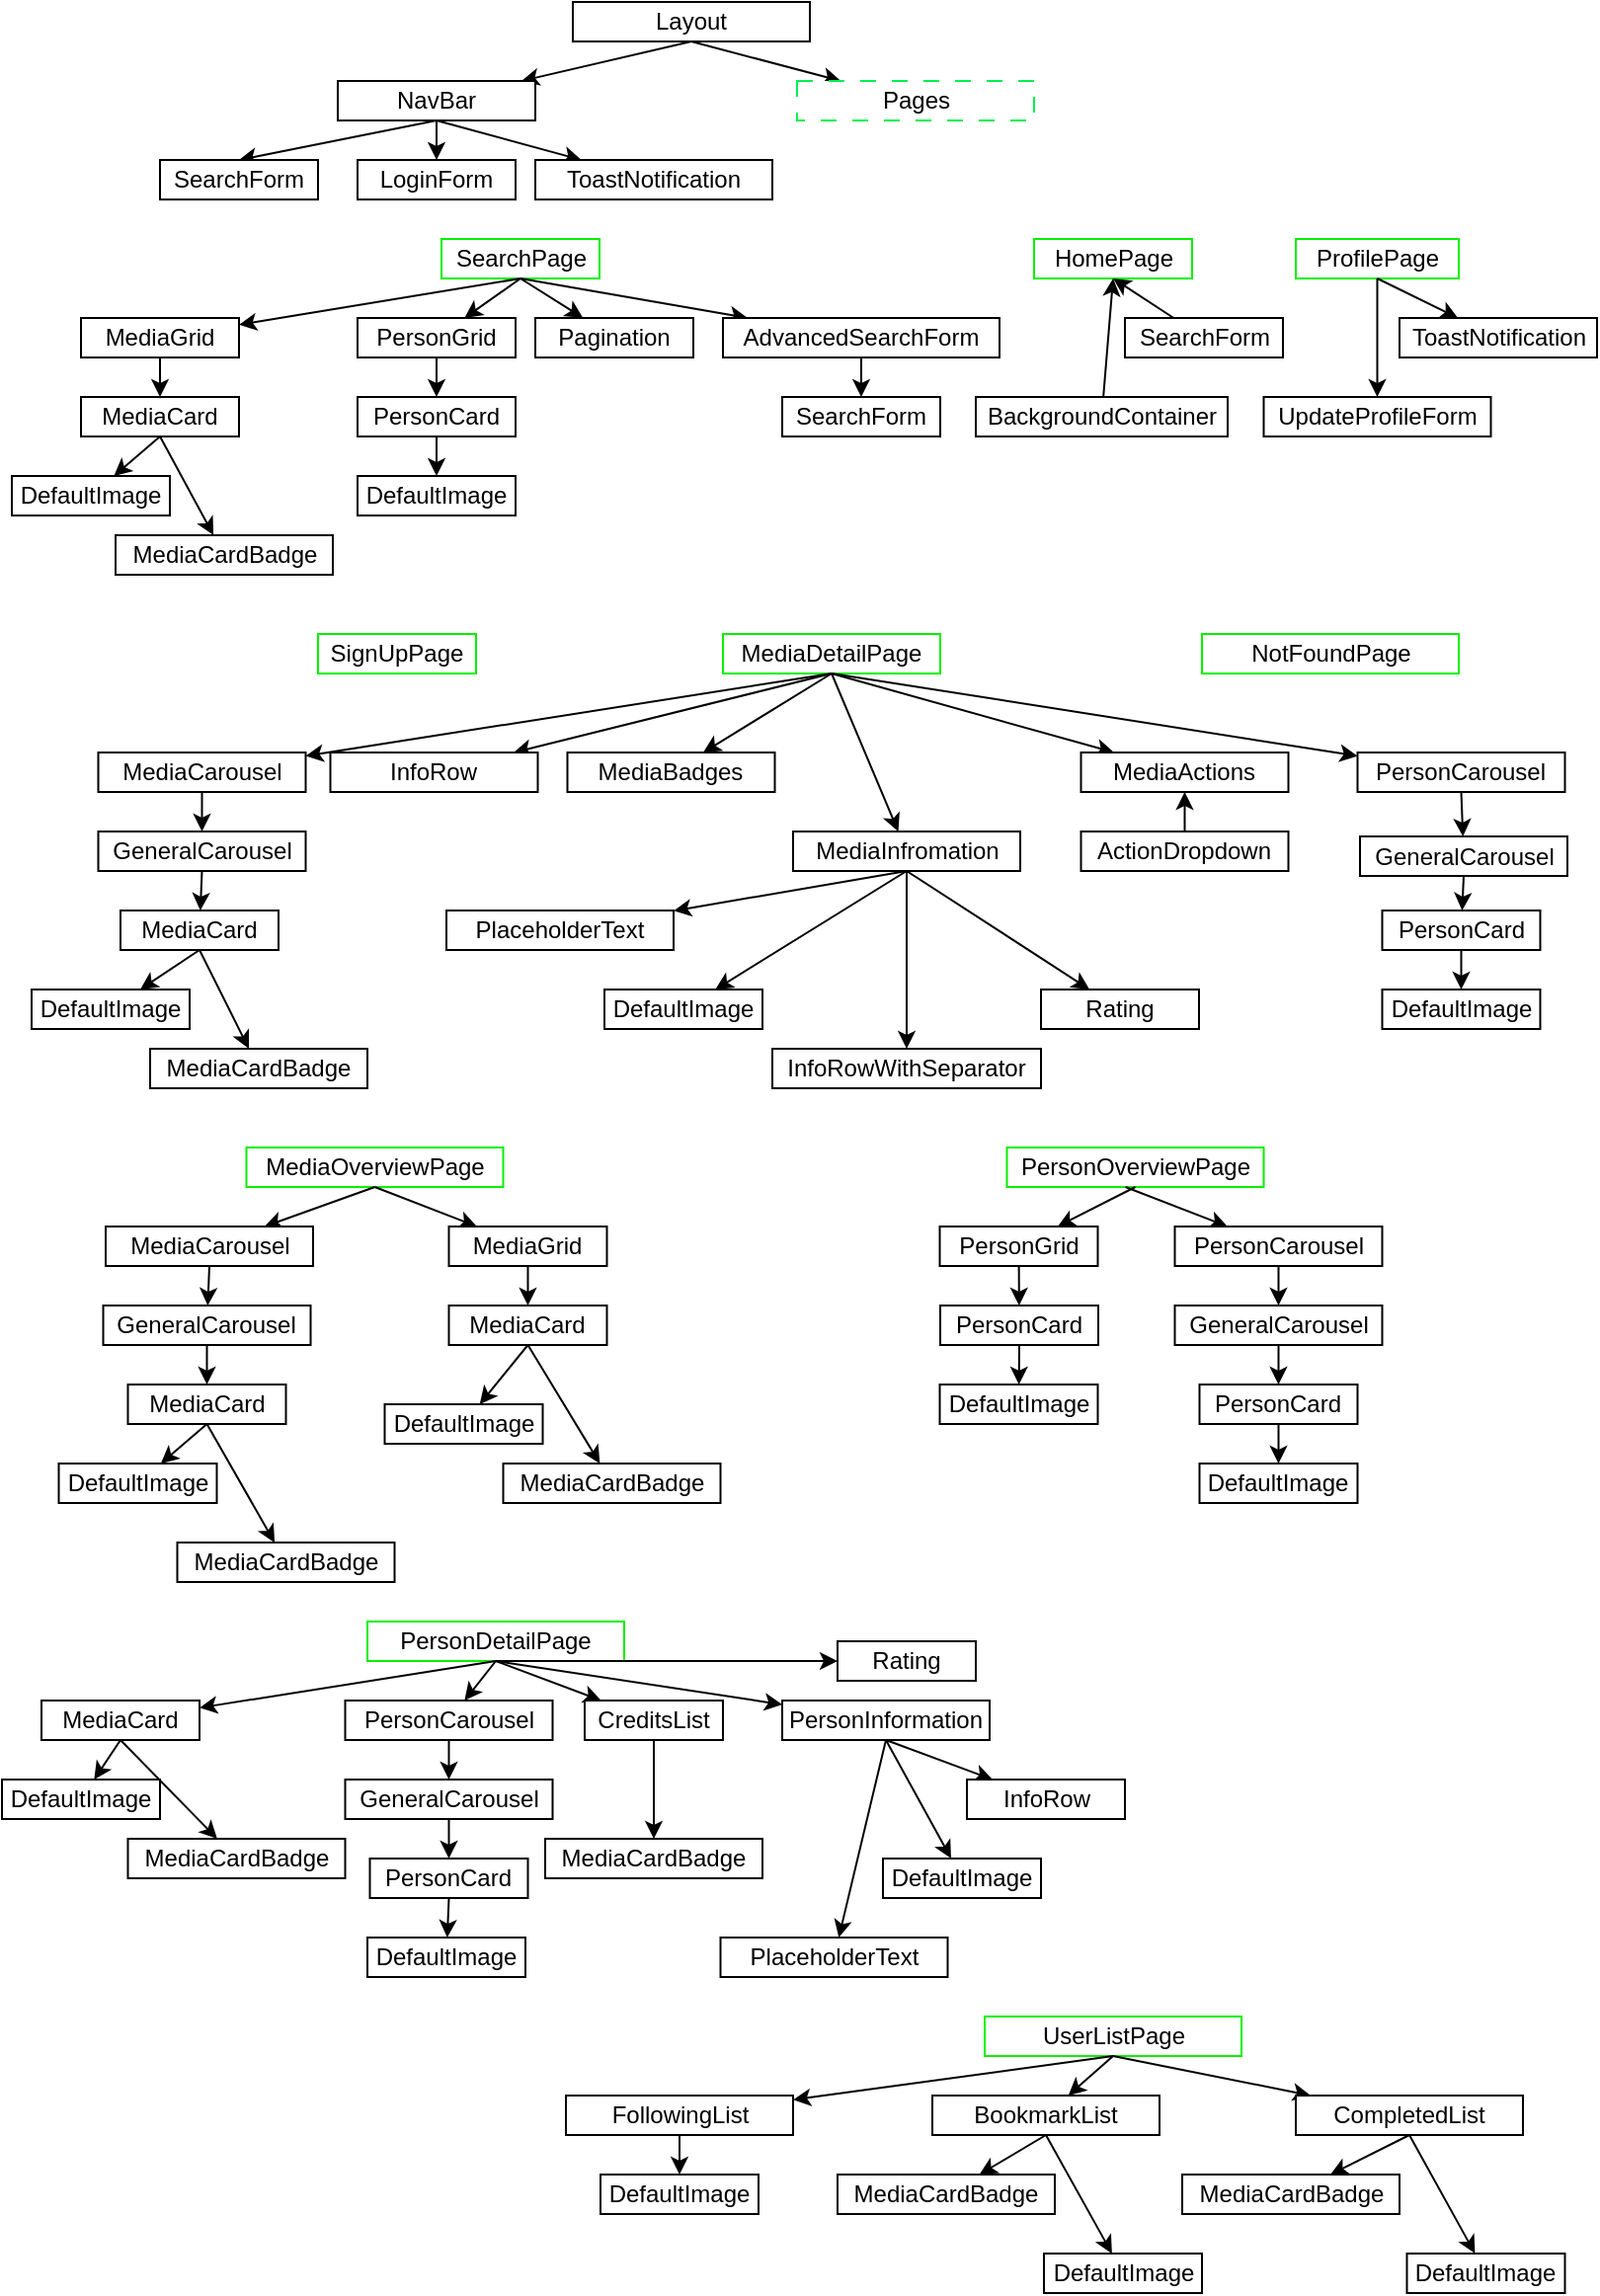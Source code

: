<mxfile>
    <diagram name="Page-1" id="cZ-DaemptlBfaPjxXRJj">
        <mxGraphModel dx="654" dy="243" grid="1" gridSize="10" guides="1" tooltips="1" connect="1" arrows="1" fold="1" page="1" pageScale="1" pageWidth="827" pageHeight="1169" math="0" shadow="0">
            <root>
                <mxCell id="0"/>
                <mxCell id="1" parent="0"/>
                <mxCell id="qsmpyEzLBEVBjYXQlAnU-1" value="Layout" style="rounded=0;whiteSpace=wrap;html=1;" parent="1" vertex="1">
                    <mxGeometry x="294" width="120" height="20" as="geometry"/>
                </mxCell>
                <mxCell id="170" style="edgeStyle=none;html=1;entryX=0.5;entryY=1;entryDx=0;entryDy=0;startArrow=classic;startFill=1;endArrow=none;endFill=0;" parent="1" source="qsmpyEzLBEVBjYXQlAnU-2" target="qsmpyEzLBEVBjYXQlAnU-1" edge="1">
                    <mxGeometry relative="1" as="geometry"/>
                </mxCell>
                <mxCell id="qsmpyEzLBEVBjYXQlAnU-2" value="NavBar" style="whiteSpace=wrap;html=1;" parent="1" vertex="1">
                    <mxGeometry x="175" y="40" width="100" height="20" as="geometry"/>
                </mxCell>
                <mxCell id="qsmpyEzLBEVBjYXQlAnU-6" value="HomePage" style="whiteSpace=wrap;html=1;strokeColor=#08F000;" parent="1" vertex="1">
                    <mxGeometry x="527.5" y="120" width="80" height="20" as="geometry"/>
                </mxCell>
                <mxCell id="qsmpyEzLBEVBjYXQlAnU-7" value="SearchPage" style="whiteSpace=wrap;html=1;strokeColor=#08F000;" parent="1" vertex="1">
                    <mxGeometry x="227.5" y="120" width="80" height="20" as="geometry"/>
                </mxCell>
                <mxCell id="qsmpyEzLBEVBjYXQlAnU-8" value="SignUpPage" style="whiteSpace=wrap;html=1;strokeColor=#08F000;" parent="1" vertex="1">
                    <mxGeometry x="165" y="320" width="80" height="20" as="geometry"/>
                </mxCell>
                <mxCell id="169" style="edgeStyle=none;html=1;entryX=0.5;entryY=1;entryDx=0;entryDy=0;startArrow=classic;startFill=1;endArrow=none;endFill=0;" parent="1" source="qsmpyEzLBEVBjYXQlAnU-9" target="qsmpyEzLBEVBjYXQlAnU-1" edge="1">
                    <mxGeometry relative="1" as="geometry"/>
                </mxCell>
                <mxCell id="qsmpyEzLBEVBjYXQlAnU-9" value="Pages" style="whiteSpace=wrap;html=1;dashed=1;dashPattern=8 8;strokeColor=#00F050;" parent="1" vertex="1">
                    <mxGeometry x="407.5" y="40" width="120" height="20" as="geometry"/>
                </mxCell>
                <mxCell id="179" style="edgeStyle=none;html=1;entryX=0.5;entryY=1;entryDx=0;entryDy=0;" edge="1" parent="1" source="qsmpyEzLBEVBjYXQlAnU-14" target="qsmpyEzLBEVBjYXQlAnU-6">
                    <mxGeometry relative="1" as="geometry"/>
                </mxCell>
                <mxCell id="qsmpyEzLBEVBjYXQlAnU-14" value="SearchForm" style="whiteSpace=wrap;html=1;" parent="1" vertex="1">
                    <mxGeometry x="573.5" y="160" width="80" height="20" as="geometry"/>
                </mxCell>
                <mxCell id="3" style="edgeStyle=none;html=1;exitX=0.5;exitY=0;exitDx=0;exitDy=0;entryX=0.5;entryY=1;entryDx=0;entryDy=0;endArrow=none;endFill=0;startArrow=classic;startFill=1;" parent="1" source="2" target="qsmpyEzLBEVBjYXQlAnU-2" edge="1">
                    <mxGeometry relative="1" as="geometry"/>
                </mxCell>
                <mxCell id="2" value="SearchForm" style="whiteSpace=wrap;html=1;" parent="1" vertex="1">
                    <mxGeometry x="85" y="80" width="80" height="20" as="geometry"/>
                </mxCell>
                <mxCell id="8" style="edgeStyle=none;html=1;entryX=0.5;entryY=1;entryDx=0;entryDy=0;startArrow=classic;startFill=1;endArrow=none;endFill=0;" parent="1" source="4" target="qsmpyEzLBEVBjYXQlAnU-7" edge="1">
                    <mxGeometry relative="1" as="geometry"/>
                </mxCell>
                <mxCell id="4" value="MediaGrid" style="whiteSpace=wrap;html=1;" parent="1" vertex="1">
                    <mxGeometry x="45" y="160" width="80" height="20" as="geometry"/>
                </mxCell>
                <mxCell id="9" style="edgeStyle=none;html=1;startArrow=classic;startFill=1;endArrow=none;endFill=0;entryX=0.5;entryY=1;entryDx=0;entryDy=0;" parent="1" source="5" target="qsmpyEzLBEVBjYXQlAnU-7" edge="1">
                    <mxGeometry relative="1" as="geometry">
                        <mxPoint x="355" y="190" as="targetPoint"/>
                    </mxGeometry>
                </mxCell>
                <mxCell id="5" value="PersonGrid" style="whiteSpace=wrap;html=1;" parent="1" vertex="1">
                    <mxGeometry x="185" y="160" width="80" height="20" as="geometry"/>
                </mxCell>
                <mxCell id="10" style="edgeStyle=none;html=1;entryX=0.5;entryY=1;entryDx=0;entryDy=0;startArrow=classic;startFill=1;endArrow=none;endFill=0;" parent="1" source="6" target="qsmpyEzLBEVBjYXQlAnU-7" edge="1">
                    <mxGeometry relative="1" as="geometry"/>
                </mxCell>
                <mxCell id="6" value="Pagination" style="whiteSpace=wrap;html=1;" parent="1" vertex="1">
                    <mxGeometry x="275" y="160" width="80" height="20" as="geometry"/>
                </mxCell>
                <mxCell id="11" style="edgeStyle=none;html=1;entryX=0.5;entryY=1;entryDx=0;entryDy=0;startArrow=classic;startFill=1;endArrow=none;endFill=0;" parent="1" source="7" target="qsmpyEzLBEVBjYXQlAnU-7" edge="1">
                    <mxGeometry relative="1" as="geometry"/>
                </mxCell>
                <mxCell id="7" value="AdvancedSearchForm" style="whiteSpace=wrap;html=1;" parent="1" vertex="1">
                    <mxGeometry x="370" y="160" width="140" height="20" as="geometry"/>
                </mxCell>
                <mxCell id="15" style="edgeStyle=none;html=1;entryX=0.5;entryY=1;entryDx=0;entryDy=0;startArrow=classic;startFill=1;endArrow=none;endFill=0;" parent="1" source="12" target="4" edge="1">
                    <mxGeometry relative="1" as="geometry"/>
                </mxCell>
                <mxCell id="12" value="MediaCard" style="whiteSpace=wrap;html=1;" parent="1" vertex="1">
                    <mxGeometry x="45" y="200" width="80" height="20" as="geometry"/>
                </mxCell>
                <mxCell id="17" style="edgeStyle=none;html=1;startArrow=classic;startFill=1;endArrow=none;endFill=0;" parent="1" source="16" target="5" edge="1">
                    <mxGeometry relative="1" as="geometry"/>
                </mxCell>
                <mxCell id="16" value="PersonCard" style="whiteSpace=wrap;html=1;" parent="1" vertex="1">
                    <mxGeometry x="185" y="200" width="80" height="20" as="geometry"/>
                </mxCell>
                <mxCell id="21" style="edgeStyle=none;html=1;entryX=0.5;entryY=1;entryDx=0;entryDy=0;startArrow=classic;startFill=1;endArrow=none;endFill=0;" parent="1" source="18" target="12" edge="1">
                    <mxGeometry relative="1" as="geometry"/>
                </mxCell>
                <mxCell id="18" value="MediaCardBadge" style="whiteSpace=wrap;html=1;" parent="1" vertex="1">
                    <mxGeometry x="62.5" y="270" width="110" height="20" as="geometry"/>
                </mxCell>
                <mxCell id="20" style="edgeStyle=none;html=1;entryX=0.5;entryY=1;entryDx=0;entryDy=0;startArrow=classic;startFill=1;endArrow=none;endFill=0;" parent="1" source="19" target="12" edge="1">
                    <mxGeometry relative="1" as="geometry"/>
                </mxCell>
                <mxCell id="19" value="DefaultImage" style="whiteSpace=wrap;html=1;" parent="1" vertex="1">
                    <mxGeometry x="10" y="240" width="80" height="20" as="geometry"/>
                </mxCell>
                <mxCell id="23" style="edgeStyle=none;html=1;entryX=0.5;entryY=1;entryDx=0;entryDy=0;startArrow=classic;startFill=1;endArrow=none;endFill=0;" parent="1" source="22" target="16" edge="1">
                    <mxGeometry relative="1" as="geometry"/>
                </mxCell>
                <mxCell id="22" value="DefaultImage" style="whiteSpace=wrap;html=1;" parent="1" vertex="1">
                    <mxGeometry x="185" y="240" width="80" height="20" as="geometry"/>
                </mxCell>
                <mxCell id="171" style="edgeStyle=none;html=1;entryX=0.5;entryY=1;entryDx=0;entryDy=0;startArrow=classic;startFill=1;endArrow=none;endFill=0;" parent="1" source="24" target="qsmpyEzLBEVBjYXQlAnU-2" edge="1">
                    <mxGeometry relative="1" as="geometry"/>
                </mxCell>
                <mxCell id="24" value="LoginForm" style="whiteSpace=wrap;html=1;" parent="1" vertex="1">
                    <mxGeometry x="185" y="80" width="80" height="20" as="geometry"/>
                </mxCell>
                <mxCell id="26" style="edgeStyle=none;html=1;entryX=0.5;entryY=1;entryDx=0;entryDy=0;startArrow=classic;startFill=1;endArrow=none;endFill=0;" parent="1" source="25" target="qsmpyEzLBEVBjYXQlAnU-2" edge="1">
                    <mxGeometry relative="1" as="geometry"/>
                </mxCell>
                <mxCell id="25" value="ToastNotification" style="whiteSpace=wrap;html=1;" parent="1" vertex="1">
                    <mxGeometry x="275" y="80" width="120" height="20" as="geometry"/>
                </mxCell>
                <mxCell id="30" style="edgeStyle=none;html=1;entryX=0.5;entryY=1;entryDx=0;entryDy=0;startArrow=classic;startFill=1;endArrow=none;endFill=0;" parent="1" source="29" target="7" edge="1">
                    <mxGeometry relative="1" as="geometry"/>
                </mxCell>
                <mxCell id="29" value="SearchForm" style="whiteSpace=wrap;html=1;" parent="1" vertex="1">
                    <mxGeometry x="400" y="200" width="80" height="20" as="geometry"/>
                </mxCell>
                <mxCell id="31" value="MediaDetailPage" style="whiteSpace=wrap;html=1;strokeColor=#08F000;" parent="1" vertex="1">
                    <mxGeometry x="370" y="320" width="110" height="20" as="geometry"/>
                </mxCell>
                <mxCell id="42" style="edgeStyle=none;html=1;entryX=0.5;entryY=1;entryDx=0;entryDy=0;startArrow=classic;startFill=1;endArrow=none;endFill=0;" parent="1" source="32" target="31" edge="1">
                    <mxGeometry relative="1" as="geometry"/>
                </mxCell>
                <mxCell id="32" value="MediaInfromation" style="whiteSpace=wrap;html=1;" parent="1" vertex="1">
                    <mxGeometry x="405.5" y="420" width="115" height="20" as="geometry"/>
                </mxCell>
                <mxCell id="43" style="edgeStyle=none;html=1;entryX=0.5;entryY=1;entryDx=0;entryDy=0;startArrow=classic;startFill=1;endArrow=none;endFill=0;" parent="1" source="33" target="31" edge="1">
                    <mxGeometry relative="1" as="geometry"/>
                </mxCell>
                <mxCell id="78" style="edgeStyle=none;html=1;startArrow=classic;startFill=1;endArrow=none;endFill=0;" parent="1" source="33" target="77" edge="1">
                    <mxGeometry relative="1" as="geometry"/>
                </mxCell>
                <mxCell id="33" value="MediaActions" style="whiteSpace=wrap;html=1;" parent="1" vertex="1">
                    <mxGeometry x="551.25" y="380" width="105" height="20" as="geometry"/>
                </mxCell>
                <mxCell id="40" style="edgeStyle=none;html=1;entryX=0.5;entryY=1;entryDx=0;entryDy=0;startArrow=classic;startFill=1;endArrow=none;endFill=0;" parent="1" source="34" target="31" edge="1">
                    <mxGeometry relative="1" as="geometry"/>
                </mxCell>
                <mxCell id="34" value="MediaBadges" style="whiteSpace=wrap;html=1;" parent="1" vertex="1">
                    <mxGeometry x="291.25" y="380" width="105" height="20" as="geometry"/>
                </mxCell>
                <mxCell id="39" style="edgeStyle=none;html=1;entryX=0.5;entryY=1;entryDx=0;entryDy=0;startArrow=classic;startFill=1;endArrow=none;endFill=0;" parent="1" source="35" target="31" edge="1">
                    <mxGeometry relative="1" as="geometry"/>
                </mxCell>
                <mxCell id="35" value="MediaCarousel" style="whiteSpace=wrap;html=1;" parent="1" vertex="1">
                    <mxGeometry x="53.75" y="380" width="105" height="20" as="geometry"/>
                </mxCell>
                <mxCell id="38" style="edgeStyle=none;html=1;entryX=0.5;entryY=1;entryDx=0;entryDy=0;startArrow=classic;startFill=1;endArrow=none;endFill=0;" parent="1" source="36" target="31" edge="1">
                    <mxGeometry relative="1" as="geometry"/>
                </mxCell>
                <mxCell id="36" value="InfoRow" style="whiteSpace=wrap;html=1;" parent="1" vertex="1">
                    <mxGeometry x="171.25" y="380" width="105" height="20" as="geometry"/>
                </mxCell>
                <mxCell id="44" style="edgeStyle=none;html=1;entryX=0.5;entryY=1;entryDx=0;entryDy=0;startArrow=classic;startFill=1;endArrow=none;endFill=0;" parent="1" source="37" target="31" edge="1">
                    <mxGeometry relative="1" as="geometry"/>
                </mxCell>
                <mxCell id="37" value="PersonCarousel" style="whiteSpace=wrap;html=1;" parent="1" vertex="1">
                    <mxGeometry x="691.25" y="380" width="105" height="20" as="geometry"/>
                </mxCell>
                <mxCell id="46" style="edgeStyle=none;html=1;entryX=0.5;entryY=1;entryDx=0;entryDy=0;startArrow=classic;startFill=1;endArrow=none;endFill=0;" parent="1" source="45" target="35" edge="1">
                    <mxGeometry relative="1" as="geometry"/>
                </mxCell>
                <mxCell id="45" value="GeneralCarousel" style="whiteSpace=wrap;html=1;" parent="1" vertex="1">
                    <mxGeometry x="53.75" y="420" width="105" height="20" as="geometry"/>
                </mxCell>
                <mxCell id="61" style="edgeStyle=none;html=1;entryX=0.5;entryY=1;entryDx=0;entryDy=0;startArrow=classic;startFill=1;endArrow=none;endFill=0;" parent="1" source="56" target="45" edge="1">
                    <mxGeometry relative="1" as="geometry"/>
                </mxCell>
                <mxCell id="56" value="MediaCard" style="whiteSpace=wrap;html=1;" parent="1" vertex="1">
                    <mxGeometry x="65" y="460" width="80" height="20" as="geometry"/>
                </mxCell>
                <mxCell id="57" style="edgeStyle=none;html=1;entryX=0.5;entryY=1;entryDx=0;entryDy=0;startArrow=classic;startFill=1;endArrow=none;endFill=0;" parent="1" source="58" target="56" edge="1">
                    <mxGeometry relative="1" as="geometry"/>
                </mxCell>
                <mxCell id="58" value="MediaCardBadge" style="whiteSpace=wrap;html=1;" parent="1" vertex="1">
                    <mxGeometry x="80" y="530" width="110" height="20" as="geometry"/>
                </mxCell>
                <mxCell id="59" style="edgeStyle=none;html=1;entryX=0.5;entryY=1;entryDx=0;entryDy=0;startArrow=classic;startFill=1;endArrow=none;endFill=0;" parent="1" source="60" target="56" edge="1">
                    <mxGeometry relative="1" as="geometry"/>
                </mxCell>
                <mxCell id="60" value="DefaultImage" style="whiteSpace=wrap;html=1;" parent="1" vertex="1">
                    <mxGeometry x="20" y="500" width="80" height="20" as="geometry"/>
                </mxCell>
                <mxCell id="67" style="edgeStyle=none;html=1;entryX=0.5;entryY=1;entryDx=0;entryDy=0;startArrow=classic;startFill=1;endArrow=none;endFill=0;" parent="1" source="62" target="32" edge="1">
                    <mxGeometry relative="1" as="geometry"/>
                </mxCell>
                <mxCell id="62" value="PlaceholderText" style="whiteSpace=wrap;html=1;" parent="1" vertex="1">
                    <mxGeometry x="230" y="460" width="115" height="20" as="geometry"/>
                </mxCell>
                <mxCell id="68" style="edgeStyle=none;html=1;entryX=0.5;entryY=1;entryDx=0;entryDy=0;startArrow=classic;startFill=1;endArrow=none;endFill=0;" parent="1" source="63" target="32" edge="1">
                    <mxGeometry relative="1" as="geometry"/>
                </mxCell>
                <mxCell id="63" value="DefaultImage" style="whiteSpace=wrap;html=1;" parent="1" vertex="1">
                    <mxGeometry x="310" y="500" width="80" height="20" as="geometry"/>
                </mxCell>
                <mxCell id="70" style="edgeStyle=none;html=1;entryX=0.5;entryY=1;entryDx=0;entryDy=0;startArrow=classic;startFill=1;endArrow=none;endFill=0;" parent="1" source="64" target="32" edge="1">
                    <mxGeometry relative="1" as="geometry"/>
                </mxCell>
                <mxCell id="64" value="Rating" style="whiteSpace=wrap;html=1;" parent="1" vertex="1">
                    <mxGeometry x="531" y="500" width="80" height="20" as="geometry"/>
                </mxCell>
                <mxCell id="69" style="edgeStyle=none;html=1;entryX=0.5;entryY=1;entryDx=0;entryDy=0;startArrow=classic;startFill=1;endArrow=none;endFill=0;" parent="1" source="65" target="32" edge="1">
                    <mxGeometry relative="1" as="geometry"/>
                </mxCell>
                <mxCell id="65" value="InfoRowWithSeparator" style="whiteSpace=wrap;html=1;" parent="1" vertex="1">
                    <mxGeometry x="395" y="530" width="136" height="20" as="geometry"/>
                </mxCell>
                <mxCell id="72" style="edgeStyle=none;html=1;entryX=0.5;entryY=1;entryDx=0;entryDy=0;startArrow=classic;startFill=1;endArrow=none;endFill=0;" parent="1" source="71" target="37" edge="1">
                    <mxGeometry relative="1" as="geometry"/>
                </mxCell>
                <mxCell id="71" value="GeneralCarousel" style="whiteSpace=wrap;html=1;" parent="1" vertex="1">
                    <mxGeometry x="692.5" y="422.5" width="105" height="20" as="geometry"/>
                </mxCell>
                <mxCell id="76" style="edgeStyle=none;html=1;entryX=0.5;entryY=1;entryDx=0;entryDy=0;startArrow=classic;startFill=1;endArrow=none;endFill=0;" parent="1" source="73" target="71" edge="1">
                    <mxGeometry relative="1" as="geometry"/>
                </mxCell>
                <mxCell id="73" value="PersonCard" style="whiteSpace=wrap;html=1;" parent="1" vertex="1">
                    <mxGeometry x="703.75" y="460" width="80" height="20" as="geometry"/>
                </mxCell>
                <mxCell id="74" style="edgeStyle=none;html=1;entryX=0.5;entryY=1;entryDx=0;entryDy=0;startArrow=classic;startFill=1;endArrow=none;endFill=0;" parent="1" source="75" target="73" edge="1">
                    <mxGeometry relative="1" as="geometry"/>
                </mxCell>
                <mxCell id="75" value="DefaultImage" style="whiteSpace=wrap;html=1;" parent="1" vertex="1">
                    <mxGeometry x="703.75" y="500" width="80" height="20" as="geometry"/>
                </mxCell>
                <mxCell id="77" value="ActionDropdown" style="whiteSpace=wrap;html=1;" parent="1" vertex="1">
                    <mxGeometry x="551.25" y="420" width="105" height="20" as="geometry"/>
                </mxCell>
                <mxCell id="79" value="MediaOverviewPage" style="whiteSpace=wrap;html=1;strokeColor=#08F000;" parent="1" vertex="1">
                    <mxGeometry x="128.75" y="580" width="130" height="20" as="geometry"/>
                </mxCell>
                <mxCell id="97" style="edgeStyle=none;html=1;entryX=0.5;entryY=1;entryDx=0;entryDy=0;startArrow=classic;startFill=1;endArrow=none;endFill=0;" parent="1" source="80" target="79" edge="1">
                    <mxGeometry relative="1" as="geometry"/>
                </mxCell>
                <mxCell id="80" value="MediaCarousel" style="whiteSpace=wrap;html=1;" parent="1" vertex="1">
                    <mxGeometry x="57.5" y="620" width="105" height="20" as="geometry"/>
                </mxCell>
                <mxCell id="81" style="edgeStyle=none;html=1;entryX=0.5;entryY=1;entryDx=0;entryDy=0;startArrow=classic;startFill=1;endArrow=none;endFill=0;" parent="1" source="82" target="80" edge="1">
                    <mxGeometry relative="1" as="geometry"/>
                </mxCell>
                <mxCell id="82" value="GeneralCarousel" style="whiteSpace=wrap;html=1;" parent="1" vertex="1">
                    <mxGeometry x="56.25" y="660" width="105" height="20" as="geometry"/>
                </mxCell>
                <mxCell id="83" style="edgeStyle=none;html=1;entryX=0.5;entryY=1;entryDx=0;entryDy=0;startArrow=classic;startFill=1;endArrow=none;endFill=0;" parent="1" source="84" target="82" edge="1">
                    <mxGeometry relative="1" as="geometry"/>
                </mxCell>
                <mxCell id="84" value="MediaCard" style="whiteSpace=wrap;html=1;" parent="1" vertex="1">
                    <mxGeometry x="68.75" y="700" width="80" height="20" as="geometry"/>
                </mxCell>
                <mxCell id="85" style="edgeStyle=none;html=1;entryX=0.5;entryY=1;entryDx=0;entryDy=0;startArrow=classic;startFill=1;endArrow=none;endFill=0;" parent="1" source="86" target="84" edge="1">
                    <mxGeometry relative="1" as="geometry"/>
                </mxCell>
                <mxCell id="86" value="MediaCardBadge" style="whiteSpace=wrap;html=1;" parent="1" vertex="1">
                    <mxGeometry x="93.75" y="780" width="110" height="20" as="geometry"/>
                </mxCell>
                <mxCell id="87" style="edgeStyle=none;html=1;entryX=0.5;entryY=1;entryDx=0;entryDy=0;startArrow=classic;startFill=1;endArrow=none;endFill=0;" parent="1" source="88" target="84" edge="1">
                    <mxGeometry relative="1" as="geometry"/>
                </mxCell>
                <mxCell id="88" value="DefaultImage" style="whiteSpace=wrap;html=1;" parent="1" vertex="1">
                    <mxGeometry x="33.75" y="740" width="80" height="20" as="geometry"/>
                </mxCell>
                <mxCell id="98" style="edgeStyle=none;html=1;startArrow=classic;startFill=1;endArrow=none;endFill=0;entryX=0.5;entryY=1;entryDx=0;entryDy=0;" parent="1" source="90" target="79" edge="1">
                    <mxGeometry relative="1" as="geometry">
                        <mxPoint x="173.75" y="660" as="targetPoint"/>
                    </mxGeometry>
                </mxCell>
                <mxCell id="90" value="MediaGrid" style="whiteSpace=wrap;html=1;" parent="1" vertex="1">
                    <mxGeometry x="231.25" y="620" width="80" height="20" as="geometry"/>
                </mxCell>
                <mxCell id="91" style="edgeStyle=none;html=1;entryX=0.5;entryY=1;entryDx=0;entryDy=0;startArrow=classic;startFill=1;endArrow=none;endFill=0;" parent="1" source="92" target="90" edge="1">
                    <mxGeometry relative="1" as="geometry"/>
                </mxCell>
                <mxCell id="92" value="MediaCard" style="whiteSpace=wrap;html=1;" parent="1" vertex="1">
                    <mxGeometry x="231.25" y="660" width="80" height="20" as="geometry"/>
                </mxCell>
                <mxCell id="93" style="edgeStyle=none;html=1;entryX=0.5;entryY=1;entryDx=0;entryDy=0;startArrow=classic;startFill=1;endArrow=none;endFill=0;" parent="1" source="94" target="92" edge="1">
                    <mxGeometry relative="1" as="geometry"/>
                </mxCell>
                <mxCell id="94" value="MediaCardBadge" style="whiteSpace=wrap;html=1;" parent="1" vertex="1">
                    <mxGeometry x="258.75" y="740" width="110" height="20" as="geometry"/>
                </mxCell>
                <mxCell id="95" style="edgeStyle=none;html=1;entryX=0.5;entryY=1;entryDx=0;entryDy=0;startArrow=classic;startFill=1;endArrow=none;endFill=0;" parent="1" source="96" target="92" edge="1">
                    <mxGeometry relative="1" as="geometry"/>
                </mxCell>
                <mxCell id="96" value="DefaultImage" style="whiteSpace=wrap;html=1;" parent="1" vertex="1">
                    <mxGeometry x="198.75" y="710" width="80" height="20" as="geometry"/>
                </mxCell>
                <mxCell id="99" value="NotFoundPage" style="whiteSpace=wrap;html=1;strokeColor=#08F000;" parent="1" vertex="1">
                    <mxGeometry x="612.5" y="320" width="130" height="20" as="geometry"/>
                </mxCell>
                <mxCell id="100" value="PersonDetailPage" style="whiteSpace=wrap;html=1;strokeColor=#08F000;" parent="1" vertex="1">
                    <mxGeometry x="190" y="820" width="130" height="20" as="geometry"/>
                </mxCell>
                <mxCell id="115" style="edgeStyle=none;html=1;entryX=0.5;entryY=1;entryDx=0;entryDy=0;startArrow=classic;startFill=1;endArrow=none;endFill=0;" parent="1" source="101" target="100" edge="1">
                    <mxGeometry relative="1" as="geometry"/>
                </mxCell>
                <mxCell id="101" value="PersonCarousel" style="whiteSpace=wrap;html=1;" parent="1" vertex="1">
                    <mxGeometry x="178.75" y="860" width="105" height="20" as="geometry"/>
                </mxCell>
                <mxCell id="102" style="edgeStyle=none;html=1;entryX=0.5;entryY=1;entryDx=0;entryDy=0;startArrow=classic;startFill=1;endArrow=none;endFill=0;" parent="1" source="103" target="101" edge="1">
                    <mxGeometry relative="1" as="geometry"/>
                </mxCell>
                <mxCell id="103" value="GeneralCarousel" style="whiteSpace=wrap;html=1;" parent="1" vertex="1">
                    <mxGeometry x="178.75" y="900" width="105" height="20" as="geometry"/>
                </mxCell>
                <mxCell id="104" style="edgeStyle=none;html=1;entryX=0.5;entryY=1;entryDx=0;entryDy=0;startArrow=classic;startFill=1;endArrow=none;endFill=0;" parent="1" source="105" target="103" edge="1">
                    <mxGeometry relative="1" as="geometry"/>
                </mxCell>
                <mxCell id="105" value="PersonCard" style="whiteSpace=wrap;html=1;" parent="1" vertex="1">
                    <mxGeometry x="191.25" y="940" width="80" height="20" as="geometry"/>
                </mxCell>
                <mxCell id="106" style="edgeStyle=none;html=1;entryX=0.5;entryY=1;entryDx=0;entryDy=0;startArrow=classic;startFill=1;endArrow=none;endFill=0;" parent="1" source="107" target="105" edge="1">
                    <mxGeometry relative="1" as="geometry"/>
                </mxCell>
                <mxCell id="107" value="DefaultImage" style="whiteSpace=wrap;html=1;" parent="1" vertex="1">
                    <mxGeometry x="190" y="980" width="80" height="20" as="geometry"/>
                </mxCell>
                <mxCell id="116" style="edgeStyle=none;html=1;entryX=0.5;entryY=1;entryDx=0;entryDy=0;startArrow=classic;startFill=1;endArrow=none;endFill=0;" parent="1" source="108" target="100" edge="1">
                    <mxGeometry relative="1" as="geometry">
                        <mxPoint x="350" y="920" as="targetPoint"/>
                    </mxGeometry>
                </mxCell>
                <mxCell id="108" value="PersonInformation" style="whiteSpace=wrap;html=1;" parent="1" vertex="1">
                    <mxGeometry x="400" y="860" width="105" height="20" as="geometry"/>
                </mxCell>
                <mxCell id="112" style="edgeStyle=none;html=1;entryX=0.5;entryY=1;entryDx=0;entryDy=0;startArrow=classic;startFill=1;endArrow=none;endFill=0;" parent="1" source="109" target="108" edge="1">
                    <mxGeometry relative="1" as="geometry"/>
                </mxCell>
                <mxCell id="109" value="PlaceholderText" style="whiteSpace=wrap;html=1;" parent="1" vertex="1">
                    <mxGeometry x="368.75" y="980" width="115" height="20" as="geometry"/>
                </mxCell>
                <mxCell id="113" style="edgeStyle=none;html=1;startArrow=classic;startFill=1;endArrow=none;endFill=0;entryX=0.5;entryY=1;entryDx=0;entryDy=0;" parent="1" source="110" target="108" edge="1">
                    <mxGeometry relative="1" as="geometry">
                        <mxPoint x="520" y="970" as="targetPoint"/>
                    </mxGeometry>
                </mxCell>
                <mxCell id="110" value="DefaultImage" style="whiteSpace=wrap;html=1;" parent="1" vertex="1">
                    <mxGeometry x="451" y="940" width="80" height="20" as="geometry"/>
                </mxCell>
                <mxCell id="114" style="edgeStyle=none;html=1;entryX=0.5;entryY=1;entryDx=0;entryDy=0;startArrow=classic;startFill=1;endArrow=none;endFill=0;" parent="1" source="111" target="108" edge="1">
                    <mxGeometry relative="1" as="geometry"/>
                </mxCell>
                <mxCell id="111" value="InfoRow" style="whiteSpace=wrap;html=1;" parent="1" vertex="1">
                    <mxGeometry x="493.5" y="900" width="80" height="20" as="geometry"/>
                </mxCell>
                <mxCell id="122" style="edgeStyle=none;html=1;entryX=0.5;entryY=1;entryDx=0;entryDy=0;startArrow=classic;startFill=1;endArrow=none;endFill=0;" parent="1" source="117" target="100" edge="1">
                    <mxGeometry relative="1" as="geometry"/>
                </mxCell>
                <mxCell id="117" value="MediaCard" style="whiteSpace=wrap;html=1;" parent="1" vertex="1">
                    <mxGeometry x="25" y="860" width="80" height="20" as="geometry"/>
                </mxCell>
                <mxCell id="118" style="edgeStyle=none;html=1;entryX=0.5;entryY=1;entryDx=0;entryDy=0;startArrow=classic;startFill=1;endArrow=none;endFill=0;" parent="1" source="119" target="117" edge="1">
                    <mxGeometry relative="1" as="geometry"/>
                </mxCell>
                <mxCell id="119" value="MediaCardBadge" style="whiteSpace=wrap;html=1;" parent="1" vertex="1">
                    <mxGeometry x="68.75" y="930" width="110" height="20" as="geometry"/>
                </mxCell>
                <mxCell id="120" style="edgeStyle=none;html=1;entryX=0.5;entryY=1;entryDx=0;entryDy=0;startArrow=classic;startFill=1;endArrow=none;endFill=0;" parent="1" source="121" target="117" edge="1">
                    <mxGeometry relative="1" as="geometry"/>
                </mxCell>
                <mxCell id="121" value="DefaultImage" style="whiteSpace=wrap;html=1;" parent="1" vertex="1">
                    <mxGeometry x="5" y="900" width="80" height="20" as="geometry"/>
                </mxCell>
                <mxCell id="125" style="edgeStyle=none;html=1;entryX=0.5;entryY=1;entryDx=0;entryDy=0;startArrow=classic;startFill=1;endArrow=none;endFill=0;" parent="1" source="123" target="100" edge="1">
                    <mxGeometry relative="1" as="geometry"/>
                </mxCell>
                <mxCell id="123" value="CreditsList" style="whiteSpace=wrap;html=1;" parent="1" vertex="1">
                    <mxGeometry x="300" y="860" width="70" height="20" as="geometry"/>
                </mxCell>
                <mxCell id="126" style="edgeStyle=none;html=1;startArrow=classic;startFill=1;endArrow=none;endFill=0;entryX=0.5;entryY=1;entryDx=0;entryDy=0;" parent="1" source="124" target="100" edge="1">
                    <mxGeometry relative="1" as="geometry">
                        <mxPoint x="420" y="920" as="targetPoint"/>
                    </mxGeometry>
                </mxCell>
                <mxCell id="124" value="Rating" style="whiteSpace=wrap;html=1;" parent="1" vertex="1">
                    <mxGeometry x="428" y="830" width="70" height="20" as="geometry"/>
                </mxCell>
                <mxCell id="128" style="edgeStyle=none;html=1;entryX=0.5;entryY=1;entryDx=0;entryDy=0;startArrow=classic;startFill=1;endArrow=none;endFill=0;" parent="1" source="127" target="123" edge="1">
                    <mxGeometry relative="1" as="geometry"/>
                </mxCell>
                <mxCell id="127" value="MediaCardBadge" style="whiteSpace=wrap;html=1;" parent="1" vertex="1">
                    <mxGeometry x="280" y="930" width="110" height="20" as="geometry"/>
                </mxCell>
                <mxCell id="129" value="PersonOverviewPage" style="whiteSpace=wrap;html=1;strokeColor=#08F000;" parent="1" vertex="1">
                    <mxGeometry x="513.75" y="580" width="130" height="20" as="geometry"/>
                </mxCell>
                <mxCell id="143" style="edgeStyle=none;html=1;startArrow=classic;startFill=1;endArrow=none;endFill=0;" parent="1" source="130" edge="1">
                    <mxGeometry relative="1" as="geometry">
                        <mxPoint x="573.75" y="600" as="targetPoint"/>
                    </mxGeometry>
                </mxCell>
                <mxCell id="130" value="PersonCarousel" style="whiteSpace=wrap;html=1;" parent="1" vertex="1">
                    <mxGeometry x="598.75" y="620" width="105" height="20" as="geometry"/>
                </mxCell>
                <mxCell id="131" style="edgeStyle=none;html=1;entryX=0.5;entryY=1;entryDx=0;entryDy=0;startArrow=classic;startFill=1;endArrow=none;endFill=0;" parent="1" source="132" target="130" edge="1">
                    <mxGeometry relative="1" as="geometry"/>
                </mxCell>
                <mxCell id="132" value="GeneralCarousel" style="whiteSpace=wrap;html=1;" parent="1" vertex="1">
                    <mxGeometry x="598.75" y="660" width="105" height="20" as="geometry"/>
                </mxCell>
                <mxCell id="133" style="edgeStyle=none;html=1;entryX=0.5;entryY=1;entryDx=0;entryDy=0;startArrow=classic;startFill=1;endArrow=none;endFill=0;" parent="1" source="134" target="132" edge="1">
                    <mxGeometry relative="1" as="geometry"/>
                </mxCell>
                <mxCell id="134" value="PersonCard" style="whiteSpace=wrap;html=1;" parent="1" vertex="1">
                    <mxGeometry x="611.25" y="700" width="80" height="20" as="geometry"/>
                </mxCell>
                <mxCell id="135" style="edgeStyle=none;html=1;entryX=0.5;entryY=1;entryDx=0;entryDy=0;startArrow=classic;startFill=1;endArrow=none;endFill=0;" parent="1" source="136" target="134" edge="1">
                    <mxGeometry relative="1" as="geometry"/>
                </mxCell>
                <mxCell id="136" value="DefaultImage" style="whiteSpace=wrap;html=1;" parent="1" vertex="1">
                    <mxGeometry x="611.25" y="740" width="80" height="20" as="geometry"/>
                </mxCell>
                <mxCell id="142" style="edgeStyle=none;html=1;entryX=0.5;entryY=1;entryDx=0;entryDy=0;startArrow=classic;startFill=1;endArrow=none;endFill=0;" parent="1" source="137" target="129" edge="1">
                    <mxGeometry relative="1" as="geometry"/>
                </mxCell>
                <mxCell id="137" value="PersonGrid" style="whiteSpace=wrap;html=1;" parent="1" vertex="1">
                    <mxGeometry x="479.75" y="620" width="80" height="20" as="geometry"/>
                </mxCell>
                <mxCell id="138" style="edgeStyle=none;html=1;startArrow=classic;startFill=1;endArrow=none;endFill=0;" parent="1" source="139" target="137" edge="1">
                    <mxGeometry relative="1" as="geometry"/>
                </mxCell>
                <mxCell id="139" value="PersonCard" style="whiteSpace=wrap;html=1;" parent="1" vertex="1">
                    <mxGeometry x="480" y="660" width="80" height="20" as="geometry"/>
                </mxCell>
                <mxCell id="140" style="edgeStyle=none;html=1;entryX=0.5;entryY=1;entryDx=0;entryDy=0;startArrow=classic;startFill=1;endArrow=none;endFill=0;" parent="1" source="141" target="139" edge="1">
                    <mxGeometry relative="1" as="geometry"/>
                </mxCell>
                <mxCell id="141" value="DefaultImage" style="whiteSpace=wrap;html=1;" parent="1" vertex="1">
                    <mxGeometry x="479.75" y="700" width="80" height="20" as="geometry"/>
                </mxCell>
                <mxCell id="149" value="UserListPage" style="whiteSpace=wrap;html=1;strokeColor=#08F000;" parent="1" vertex="1">
                    <mxGeometry x="502.5" y="1020" width="130" height="20" as="geometry"/>
                </mxCell>
                <mxCell id="158" style="edgeStyle=none;html=1;entryX=0.5;entryY=1;entryDx=0;entryDy=0;startArrow=classic;startFill=1;endArrow=none;endFill=0;" parent="1" source="150" target="149" edge="1">
                    <mxGeometry relative="1" as="geometry"/>
                </mxCell>
                <mxCell id="150" value="FollowingList" style="whiteSpace=wrap;html=1;" parent="1" vertex="1">
                    <mxGeometry x="290.5" y="1060" width="115" height="20" as="geometry"/>
                </mxCell>
                <mxCell id="159" style="edgeStyle=none;html=1;startArrow=classic;startFill=1;endArrow=none;endFill=0;entryX=0.5;entryY=1;entryDx=0;entryDy=0;" parent="1" source="151" target="149" edge="1">
                    <mxGeometry relative="1" as="geometry">
                        <mxPoint x="537.5" y="1200" as="targetPoint"/>
                    </mxGeometry>
                </mxCell>
                <mxCell id="151" value="BookmarkList" style="whiteSpace=wrap;html=1;" parent="1" vertex="1">
                    <mxGeometry x="476" y="1060" width="115" height="20" as="geometry"/>
                </mxCell>
                <mxCell id="160" style="edgeStyle=none;html=1;startArrow=classic;startFill=1;endArrow=none;endFill=0;entryX=0.5;entryY=1;entryDx=0;entryDy=0;" parent="1" source="152" target="149" edge="1">
                    <mxGeometry relative="1" as="geometry">
                        <mxPoint x="540" y="1200" as="targetPoint"/>
                    </mxGeometry>
                </mxCell>
                <mxCell id="152" value="CompletedList" style="whiteSpace=wrap;html=1;" parent="1" vertex="1">
                    <mxGeometry x="660" y="1060" width="115" height="20" as="geometry"/>
                </mxCell>
                <mxCell id="161" style="edgeStyle=none;html=1;entryX=0.5;entryY=1;entryDx=0;entryDy=0;startArrow=classic;startFill=1;endArrow=none;endFill=0;" parent="1" source="153" target="150" edge="1">
                    <mxGeometry relative="1" as="geometry"/>
                </mxCell>
                <mxCell id="153" value="DefaultImage" style="whiteSpace=wrap;html=1;" parent="1" vertex="1">
                    <mxGeometry x="308" y="1100" width="80" height="20" as="geometry"/>
                </mxCell>
                <mxCell id="162" style="edgeStyle=none;html=1;entryX=0.5;entryY=1;entryDx=0;entryDy=0;startArrow=classic;startFill=1;endArrow=none;endFill=0;" parent="1" source="154" target="151" edge="1">
                    <mxGeometry relative="1" as="geometry"/>
                </mxCell>
                <mxCell id="154" value="MediaCardBadge" style="whiteSpace=wrap;html=1;" parent="1" vertex="1">
                    <mxGeometry x="428" y="1100" width="110" height="20" as="geometry"/>
                </mxCell>
                <mxCell id="163" style="edgeStyle=none;html=1;entryX=0.5;entryY=1;entryDx=0;entryDy=0;startArrow=classic;startFill=1;endArrow=none;endFill=0;" parent="1" source="155" target="151" edge="1">
                    <mxGeometry relative="1" as="geometry"/>
                </mxCell>
                <mxCell id="155" value="DefaultImage" style="whiteSpace=wrap;html=1;" parent="1" vertex="1">
                    <mxGeometry x="532.5" y="1140" width="80" height="20" as="geometry"/>
                </mxCell>
                <mxCell id="165" style="edgeStyle=none;html=1;startArrow=classic;startFill=1;endArrow=none;endFill=0;entryX=0.5;entryY=1;entryDx=0;entryDy=0;" parent="1" source="156" target="152" edge="1">
                    <mxGeometry relative="1" as="geometry">
                        <mxPoint x="690" y="1260" as="targetPoint"/>
                    </mxGeometry>
                </mxCell>
                <mxCell id="156" value="MediaCardBadge" style="whiteSpace=wrap;html=1;" parent="1" vertex="1">
                    <mxGeometry x="602.5" y="1100" width="110" height="20" as="geometry"/>
                </mxCell>
                <mxCell id="164" style="edgeStyle=none;html=1;entryX=0.5;entryY=1;entryDx=0;entryDy=0;startArrow=classic;startFill=1;endArrow=none;endFill=0;" parent="1" source="157" target="152" edge="1">
                    <mxGeometry relative="1" as="geometry"/>
                </mxCell>
                <mxCell id="157" value="DefaultImage" style="whiteSpace=wrap;html=1;" parent="1" vertex="1">
                    <mxGeometry x="716.25" y="1140" width="80" height="20" as="geometry"/>
                </mxCell>
                <mxCell id="174" value="ProfilePage" style="whiteSpace=wrap;html=1;strokeColor=#08F000;" parent="1" vertex="1">
                    <mxGeometry x="660" y="120" width="82.5" height="20" as="geometry"/>
                </mxCell>
                <mxCell id="175" style="edgeStyle=none;html=1;entryX=0.5;entryY=1;entryDx=0;entryDy=0;startArrow=classic;startFill=1;endArrow=none;endFill=0;" parent="1" source="176" target="174" edge="1">
                    <mxGeometry relative="1" as="geometry"/>
                </mxCell>
                <mxCell id="176" value="UpdateProfileForm" style="whiteSpace=wrap;html=1;" parent="1" vertex="1">
                    <mxGeometry x="643.75" y="200" width="115" height="20" as="geometry"/>
                </mxCell>
                <mxCell id="177" style="edgeStyle=none;html=1;startArrow=classic;startFill=1;endArrow=none;endFill=0;entryX=0.5;entryY=1;entryDx=0;entryDy=0;" parent="1" source="178" target="174" edge="1">
                    <mxGeometry relative="1" as="geometry">
                        <mxPoint x="622.5" y="220" as="targetPoint"/>
                    </mxGeometry>
                </mxCell>
                <mxCell id="178" value="ToastNotification" style="whiteSpace=wrap;html=1;" parent="1" vertex="1">
                    <mxGeometry x="712.5" y="160" width="100" height="20" as="geometry"/>
                </mxCell>
                <mxCell id="181" style="edgeStyle=none;html=1;entryX=0.5;entryY=1;entryDx=0;entryDy=0;" edge="1" parent="1" source="180" target="qsmpyEzLBEVBjYXQlAnU-6">
                    <mxGeometry relative="1" as="geometry"/>
                </mxCell>
                <mxCell id="180" value="BackgroundContainer" style="whiteSpace=wrap;html=1;" vertex="1" parent="1">
                    <mxGeometry x="498" y="200" width="127.5" height="20" as="geometry"/>
                </mxCell>
            </root>
        </mxGraphModel>
    </diagram>
</mxfile>